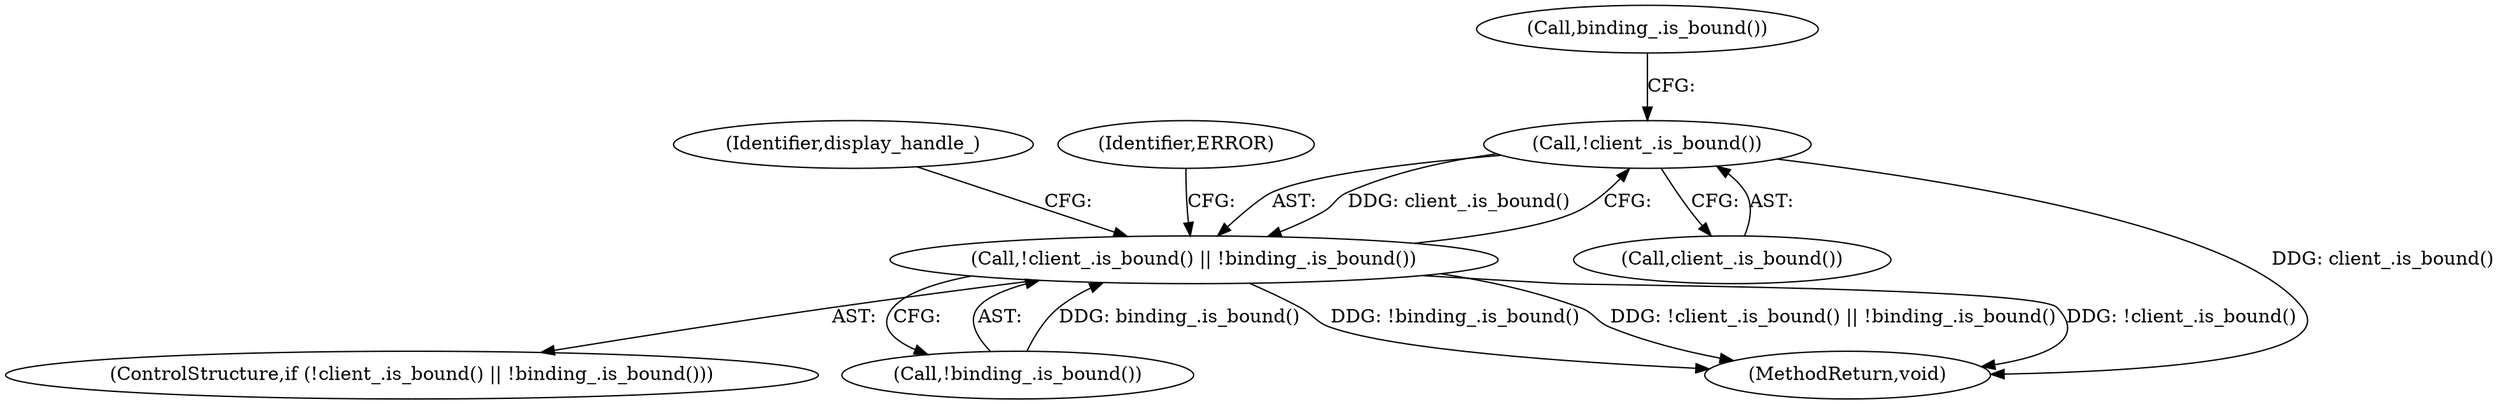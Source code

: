 digraph "1_Chrome_2706470a422dec8f4ae2538e80f0e7e3c4f4f7f6_8@del" {
"1000105" [label="(Call,!client_.is_bound())"];
"1000104" [label="(Call,!client_.is_bound() || !binding_.is_bound())"];
"1000105" [label="(Call,!client_.is_bound())"];
"1000117" [label="(Identifier,display_handle_)"];
"1000107" [label="(Call,!binding_.is_bound())"];
"1000106" [label="(Call,client_.is_bound())"];
"1000103" [label="(ControlStructure,if (!client_.is_bound() || !binding_.is_bound()))"];
"1000104" [label="(Call,!client_.is_bound() || !binding_.is_bound())"];
"1000108" [label="(Call,binding_.is_bound())"];
"1000165" [label="(MethodReturn,void)"];
"1000112" [label="(Identifier,ERROR)"];
"1000105" -> "1000104"  [label="AST: "];
"1000105" -> "1000106"  [label="CFG: "];
"1000106" -> "1000105"  [label="AST: "];
"1000108" -> "1000105"  [label="CFG: "];
"1000104" -> "1000105"  [label="CFG: "];
"1000105" -> "1000165"  [label="DDG: client_.is_bound()"];
"1000105" -> "1000104"  [label="DDG: client_.is_bound()"];
"1000104" -> "1000103"  [label="AST: "];
"1000104" -> "1000107"  [label="CFG: "];
"1000107" -> "1000104"  [label="AST: "];
"1000112" -> "1000104"  [label="CFG: "];
"1000117" -> "1000104"  [label="CFG: "];
"1000104" -> "1000165"  [label="DDG: !binding_.is_bound()"];
"1000104" -> "1000165"  [label="DDG: !client_.is_bound() || !binding_.is_bound()"];
"1000104" -> "1000165"  [label="DDG: !client_.is_bound()"];
"1000107" -> "1000104"  [label="DDG: binding_.is_bound()"];
}

